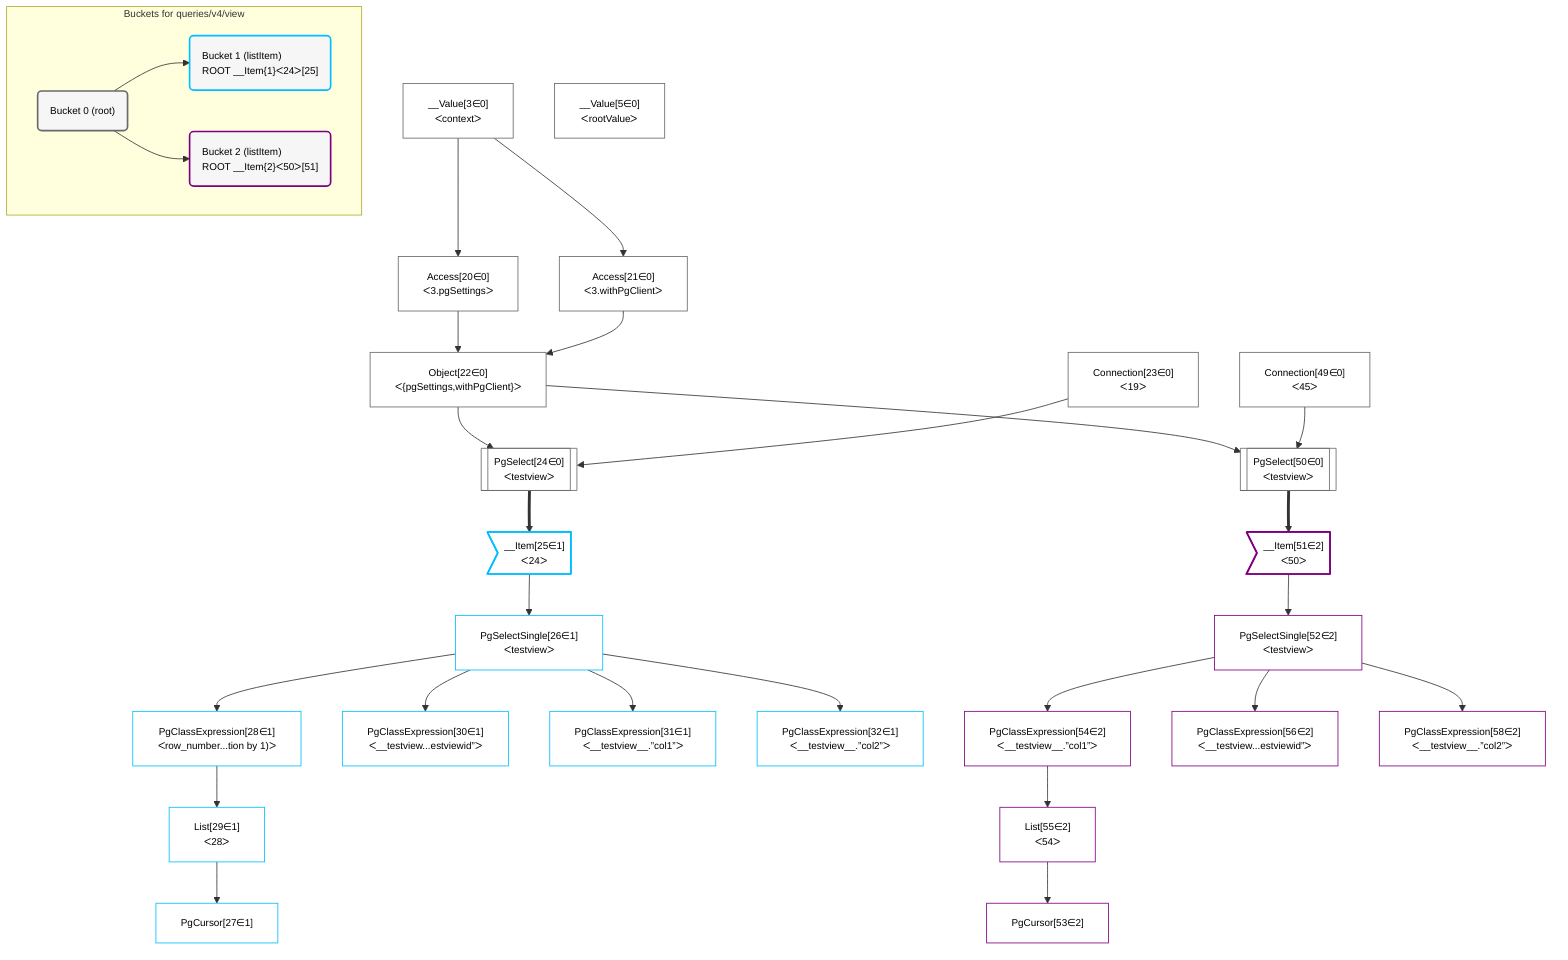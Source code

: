 %%{init: {'themeVariables': { 'fontSize': '12px'}}}%%
graph TD
    classDef path fill:#eee,stroke:#000,color:#000
    classDef plan fill:#fff,stroke-width:1px,color:#000
    classDef itemplan fill:#fff,stroke-width:2px,color:#000
    classDef sideeffectplan fill:#f00,stroke-width:2px,color:#000
    classDef bucket fill:#f6f6f6,color:#000,stroke-width:2px,text-align:left


    %% define steps
    __Value3["__Value[3∈0]<br />ᐸcontextᐳ"]:::plan
    __Value5["__Value[5∈0]<br />ᐸrootValueᐳ"]:::plan
    Access20["Access[20∈0]<br />ᐸ3.pgSettingsᐳ"]:::plan
    Access21["Access[21∈0]<br />ᐸ3.withPgClientᐳ"]:::plan
    Object22["Object[22∈0]<br />ᐸ{pgSettings,withPgClient}ᐳ"]:::plan
    Connection23["Connection[23∈0]<br />ᐸ19ᐳ"]:::plan
    PgSelect24[["PgSelect[24∈0]<br />ᐸtestviewᐳ"]]:::plan
    __Item25>"__Item[25∈1]<br />ᐸ24ᐳ"]:::itemplan
    PgSelectSingle26["PgSelectSingle[26∈1]<br />ᐸtestviewᐳ"]:::plan
    PgClassExpression28["PgClassExpression[28∈1]<br />ᐸrow_number...tion by 1)ᐳ"]:::plan
    List29["List[29∈1]<br />ᐸ28ᐳ"]:::plan
    PgCursor27["PgCursor[27∈1]"]:::plan
    PgClassExpression30["PgClassExpression[30∈1]<br />ᐸ__testview...estviewid”ᐳ"]:::plan
    PgClassExpression31["PgClassExpression[31∈1]<br />ᐸ__testview__.”col1”ᐳ"]:::plan
    PgClassExpression32["PgClassExpression[32∈1]<br />ᐸ__testview__.”col2”ᐳ"]:::plan
    Connection49["Connection[49∈0]<br />ᐸ45ᐳ"]:::plan
    PgSelect50[["PgSelect[50∈0]<br />ᐸtestviewᐳ"]]:::plan
    __Item51>"__Item[51∈2]<br />ᐸ50ᐳ"]:::itemplan
    PgSelectSingle52["PgSelectSingle[52∈2]<br />ᐸtestviewᐳ"]:::plan
    PgClassExpression54["PgClassExpression[54∈2]<br />ᐸ__testview__.”col1”ᐳ"]:::plan
    List55["List[55∈2]<br />ᐸ54ᐳ"]:::plan
    PgCursor53["PgCursor[53∈2]"]:::plan
    PgClassExpression56["PgClassExpression[56∈2]<br />ᐸ__testview...estviewid”ᐳ"]:::plan
    PgClassExpression58["PgClassExpression[58∈2]<br />ᐸ__testview__.”col2”ᐳ"]:::plan

    %% plan dependencies
    __Value3 --> Access20
    __Value3 --> Access21
    Access20 & Access21 --> Object22
    Object22 & Connection23 --> PgSelect24
    PgSelect24 ==> __Item25
    __Item25 --> PgSelectSingle26
    PgSelectSingle26 --> PgClassExpression28
    PgClassExpression28 --> List29
    List29 --> PgCursor27
    PgSelectSingle26 --> PgClassExpression30
    PgSelectSingle26 --> PgClassExpression31
    PgSelectSingle26 --> PgClassExpression32
    Object22 & Connection49 --> PgSelect50
    PgSelect50 ==> __Item51
    __Item51 --> PgSelectSingle52
    PgSelectSingle52 --> PgClassExpression54
    PgClassExpression54 --> List55
    List55 --> PgCursor53
    PgSelectSingle52 --> PgClassExpression56
    PgSelectSingle52 --> PgClassExpression58

    subgraph "Buckets for queries/v4/view"
    Bucket0("Bucket 0 (root)"):::bucket
    classDef bucket0 stroke:#696969
    class Bucket0,__Value3,__Value5,Access20,Access21,Object22,Connection23,PgSelect24,Connection49,PgSelect50 bucket0
    Bucket1("Bucket 1 (listItem)<br />ROOT __Item{1}ᐸ24ᐳ[25]"):::bucket
    classDef bucket1 stroke:#00bfff
    class Bucket1,__Item25,PgSelectSingle26,PgCursor27,PgClassExpression28,List29,PgClassExpression30,PgClassExpression31,PgClassExpression32 bucket1
    Bucket2("Bucket 2 (listItem)<br />ROOT __Item{2}ᐸ50ᐳ[51]"):::bucket
    classDef bucket2 stroke:#7f007f
    class Bucket2,__Item51,PgSelectSingle52,PgCursor53,PgClassExpression54,List55,PgClassExpression56,PgClassExpression58 bucket2
    Bucket0 --> Bucket1 & Bucket2
    end